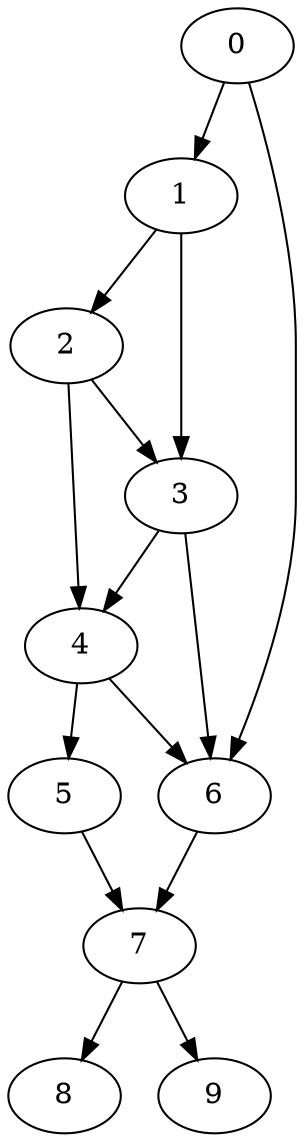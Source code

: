 digraph {
	0
	1
	2
	3
	4
	5
	6
	7
	8
	9
	4 -> 5
	7 -> 8
	7 -> 9
	2 -> 4
	3 -> 4
	1 -> 3
	2 -> 3
	0 -> 6
	3 -> 6
	4 -> 6
	5 -> 7
	6 -> 7
	0 -> 1
	1 -> 2
}
